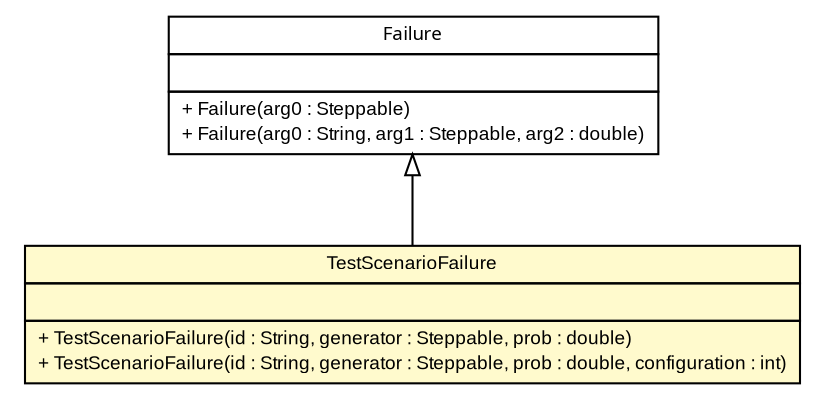 #!/usr/local/bin/dot
#
# Class diagram 
# Generated by UMLGraph version 5.1 (http://www.umlgraph.org/)
#

digraph G {
	edge [fontname="arial",fontsize=10,labelfontname="arial",labelfontsize=10];
	node [fontname="arial",fontsize=10,shape=plaintext];
	nodesep=0.25;
	ranksep=0.5;
	// es.upm.dit.gsi.shanks.model.failure.util.test.TestScenarioFailure
	c3921 [label=<<table title="es.upm.dit.gsi.shanks.model.failure.util.test.TestScenarioFailure" border="0" cellborder="1" cellspacing="0" cellpadding="2" port="p" bgcolor="lemonChiffon" href="./TestScenarioFailure.html">
		<tr><td><table border="0" cellspacing="0" cellpadding="1">
<tr><td align="center" balign="center"> TestScenarioFailure </td></tr>
		</table></td></tr>
		<tr><td><table border="0" cellspacing="0" cellpadding="1">
<tr><td align="left" balign="left">  </td></tr>
		</table></td></tr>
		<tr><td><table border="0" cellspacing="0" cellpadding="1">
<tr><td align="left" balign="left"> + TestScenarioFailure(id : String, generator : Steppable, prob : double) </td></tr>
<tr><td align="left" balign="left"> + TestScenarioFailure(id : String, generator : Steppable, prob : double, configuration : int) </td></tr>
		</table></td></tr>
		</table>>, fontname="arial", fontcolor="black", fontsize=9.0];
	//es.upm.dit.gsi.shanks.model.failure.util.test.TestScenarioFailure extends es.upm.dit.gsi.shanks.model.event.failiure.Failure
	c3973:p -> c3921:p [dir=back,arrowtail=empty];
	// es.upm.dit.gsi.shanks.model.event.failiure.Failure
	c3973 [label=<<table title="es.upm.dit.gsi.shanks.model.event.failiure.Failure" border="0" cellborder="1" cellspacing="0" cellpadding="2" port="p" href="http://java.sun.com/j2se/1.4.2/docs/api/es/upm/dit/gsi/shanks/model/event/failiure/Failure.html">
		<tr><td><table border="0" cellspacing="0" cellpadding="1">
<tr><td align="center" balign="center"><font face="ariali"> Failure </font></td></tr>
		</table></td></tr>
		<tr><td><table border="0" cellspacing="0" cellpadding="1">
<tr><td align="left" balign="left">  </td></tr>
		</table></td></tr>
		<tr><td><table border="0" cellspacing="0" cellpadding="1">
<tr><td align="left" balign="left"> + Failure(arg0 : Steppable) </td></tr>
<tr><td align="left" balign="left"> + Failure(arg0 : String, arg1 : Steppable, arg2 : double) </td></tr>
		</table></td></tr>
		</table>>, fontname="arial", fontcolor="black", fontsize=9.0];
}

